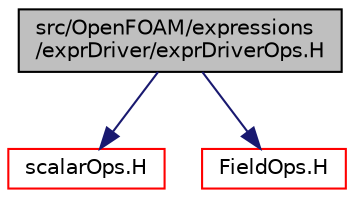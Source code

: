 digraph "src/OpenFOAM/expressions/exprDriver/exprDriverOps.H"
{
  bgcolor="transparent";
  edge [fontname="Helvetica",fontsize="10",labelfontname="Helvetica",labelfontsize="10"];
  node [fontname="Helvetica",fontsize="10",shape=record];
  Node1 [label="src/OpenFOAM/expressions\l/exprDriver/exprDriverOps.H",height=0.2,width=0.4,color="black", fillcolor="grey75", style="filled" fontcolor="black"];
  Node1 -> Node2 [color="midnightblue",fontsize="10",style="solid",fontname="Helvetica"];
  Node2 [label="scalarOps.H",height=0.2,width=0.4,color="red",URL="$scalarOps_8H.html",tooltip="Functors that are scalar-specific. "];
  Node1 -> Node3 [color="midnightblue",fontsize="10",style="solid",fontname="Helvetica"];
  Node3 [label="FieldOps.H",height=0.2,width=0.4,color="red",URL="$FieldOps_8H.html"];
}
